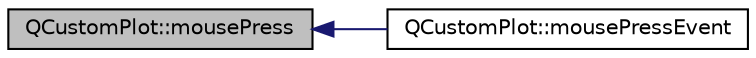 digraph "QCustomPlot::mousePress"
{
  edge [fontname="Helvetica",fontsize="10",labelfontname="Helvetica",labelfontsize="10"];
  node [fontname="Helvetica",fontsize="10",shape=record];
  rankdir="LR";
  Node426 [label="QCustomPlot::mousePress",height=0.2,width=0.4,color="black", fillcolor="grey75", style="filled", fontcolor="black"];
  Node426 -> Node427 [dir="back",color="midnightblue",fontsize="10",style="solid",fontname="Helvetica"];
  Node427 [label="QCustomPlot::mousePressEvent",height=0.2,width=0.4,color="black", fillcolor="white", style="filled",URL="$dd/d9b/class_q_custom_plot.html#abce84fa2c71e47b9295d67e8fce84bb4"];
}
